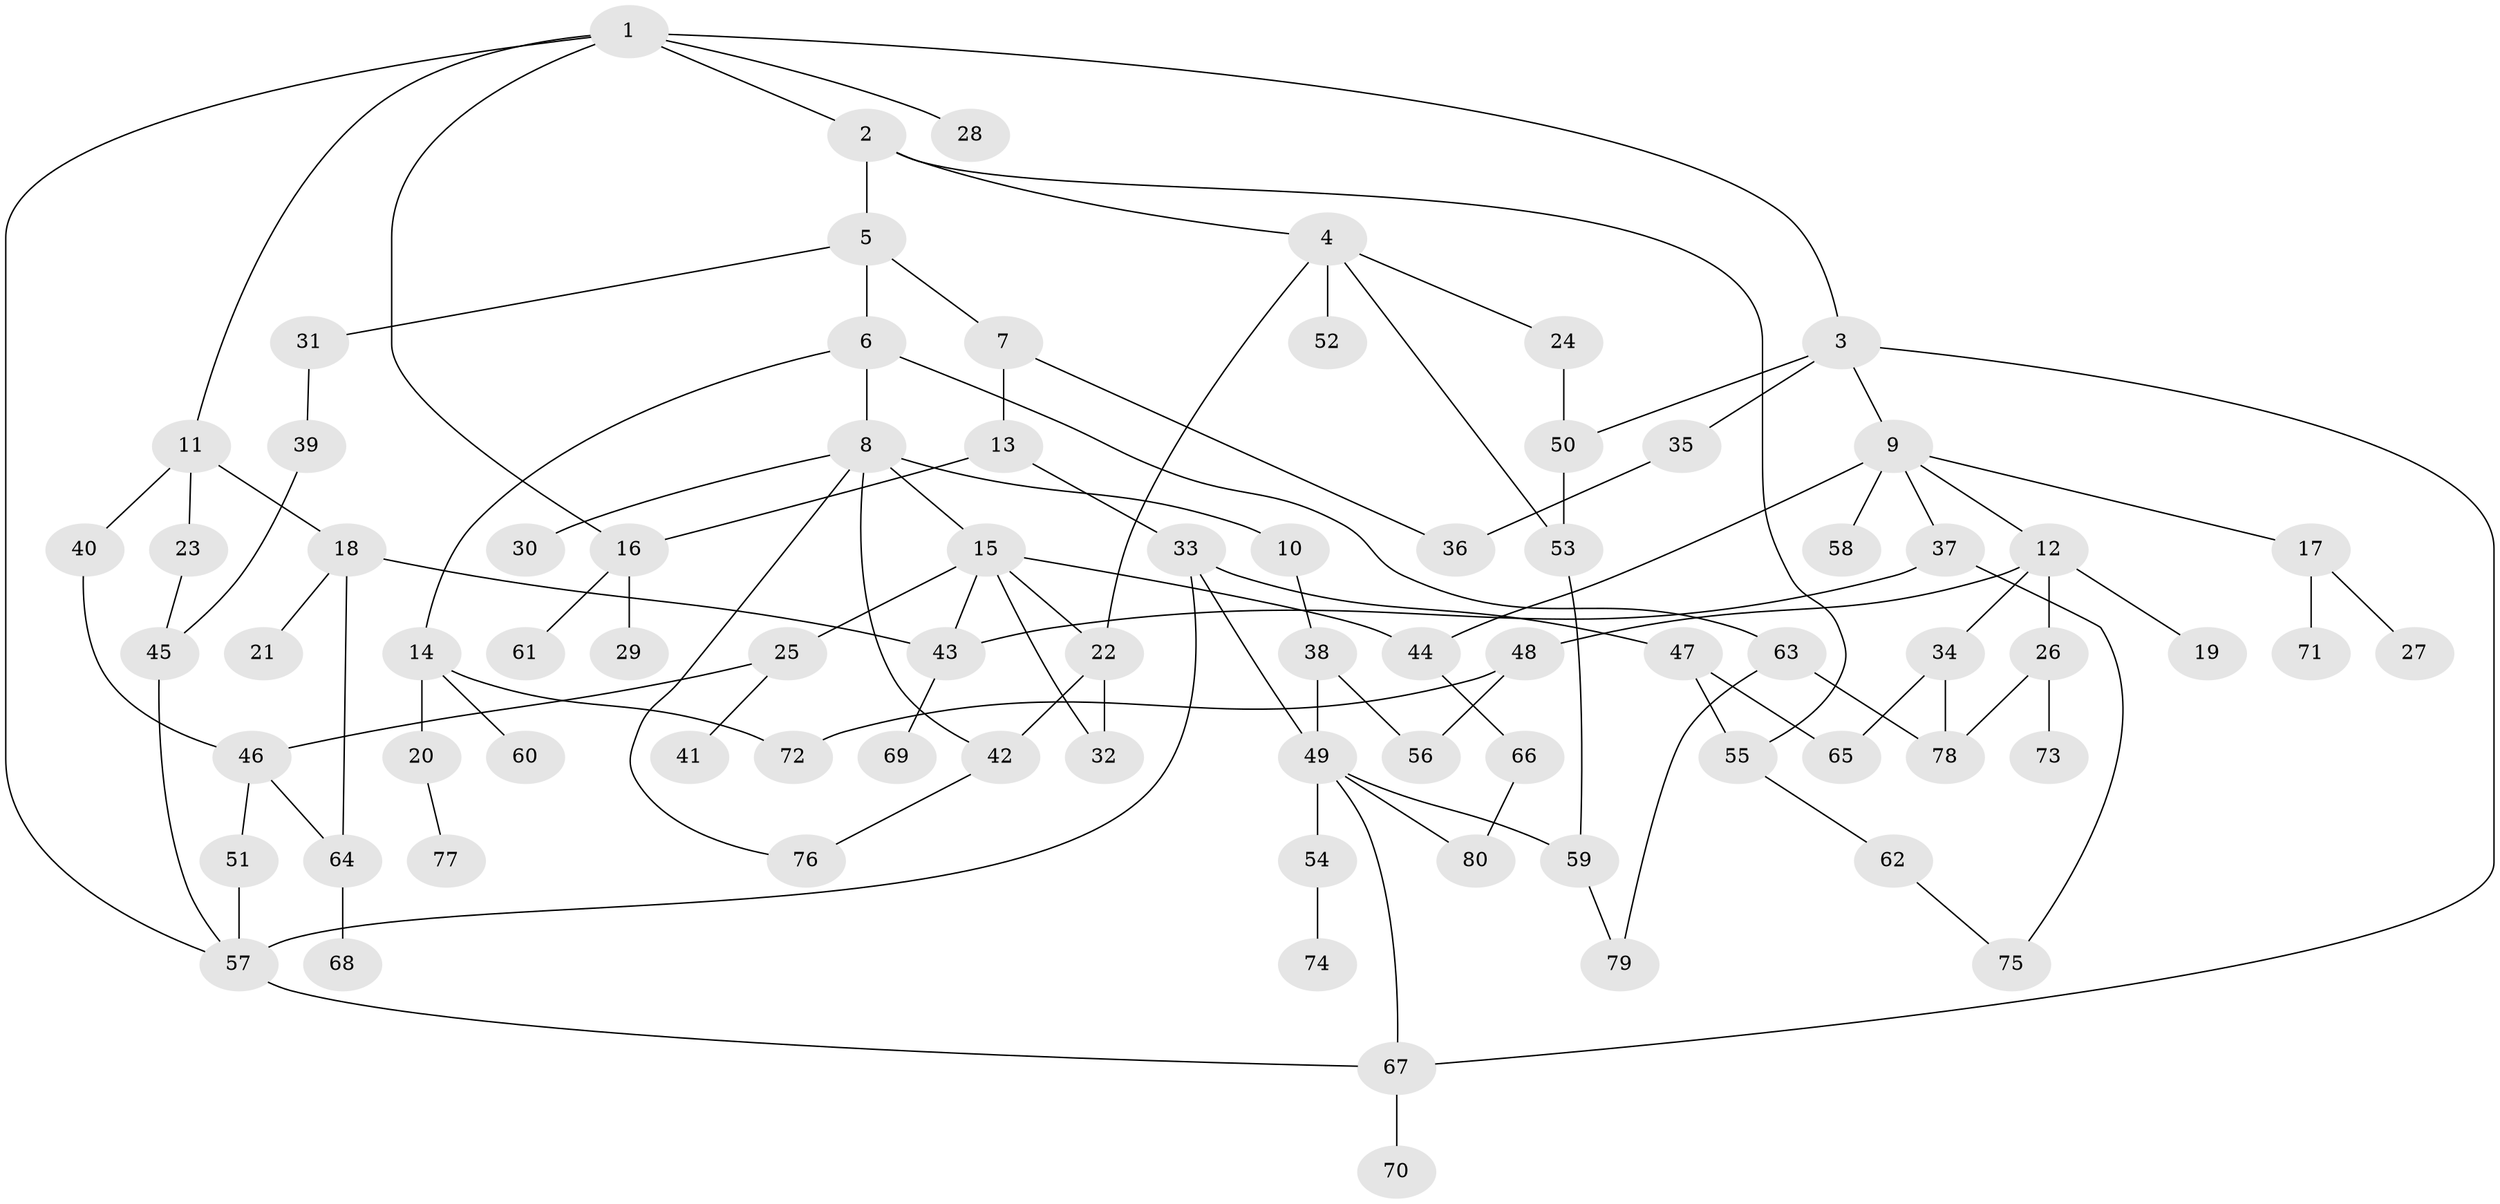 // Generated by graph-tools (version 1.1) at 2025/13/03/09/25 04:13:19]
// undirected, 80 vertices, 109 edges
graph export_dot {
graph [start="1"]
  node [color=gray90,style=filled];
  1;
  2;
  3;
  4;
  5;
  6;
  7;
  8;
  9;
  10;
  11;
  12;
  13;
  14;
  15;
  16;
  17;
  18;
  19;
  20;
  21;
  22;
  23;
  24;
  25;
  26;
  27;
  28;
  29;
  30;
  31;
  32;
  33;
  34;
  35;
  36;
  37;
  38;
  39;
  40;
  41;
  42;
  43;
  44;
  45;
  46;
  47;
  48;
  49;
  50;
  51;
  52;
  53;
  54;
  55;
  56;
  57;
  58;
  59;
  60;
  61;
  62;
  63;
  64;
  65;
  66;
  67;
  68;
  69;
  70;
  71;
  72;
  73;
  74;
  75;
  76;
  77;
  78;
  79;
  80;
  1 -- 2;
  1 -- 3;
  1 -- 11;
  1 -- 16;
  1 -- 28;
  1 -- 57;
  2 -- 4;
  2 -- 5;
  2 -- 55;
  3 -- 9;
  3 -- 35;
  3 -- 67;
  3 -- 50;
  4 -- 22;
  4 -- 24;
  4 -- 52;
  4 -- 53;
  5 -- 6;
  5 -- 7;
  5 -- 31;
  6 -- 8;
  6 -- 14;
  6 -- 63;
  7 -- 13;
  7 -- 36;
  8 -- 10;
  8 -- 15;
  8 -- 30;
  8 -- 42;
  8 -- 76;
  9 -- 12;
  9 -- 17;
  9 -- 37;
  9 -- 44;
  9 -- 58;
  10 -- 38;
  11 -- 18;
  11 -- 23;
  11 -- 40;
  12 -- 19;
  12 -- 26;
  12 -- 34;
  12 -- 48;
  13 -- 33;
  13 -- 16;
  14 -- 20;
  14 -- 60;
  14 -- 72;
  15 -- 25;
  15 -- 43;
  15 -- 32;
  15 -- 22;
  15 -- 44;
  16 -- 29;
  16 -- 61;
  17 -- 27;
  17 -- 71;
  18 -- 21;
  18 -- 64;
  18 -- 43;
  20 -- 77;
  22 -- 32;
  22 -- 42;
  23 -- 45;
  24 -- 50;
  25 -- 41;
  25 -- 46;
  26 -- 73;
  26 -- 78;
  31 -- 39;
  33 -- 47;
  33 -- 57;
  33 -- 49;
  34 -- 65;
  34 -- 78;
  35 -- 36;
  37 -- 75;
  37 -- 43;
  38 -- 49;
  38 -- 56;
  39 -- 45;
  40 -- 46;
  42 -- 76;
  43 -- 69;
  44 -- 66;
  45 -- 57;
  46 -- 51;
  46 -- 64;
  47 -- 55;
  47 -- 65;
  48 -- 72;
  48 -- 56;
  49 -- 54;
  49 -- 67;
  49 -- 80;
  49 -- 59;
  50 -- 53;
  51 -- 57;
  53 -- 59;
  54 -- 74;
  55 -- 62;
  57 -- 67;
  59 -- 79;
  62 -- 75;
  63 -- 78;
  63 -- 79;
  64 -- 68;
  66 -- 80;
  67 -- 70;
}
